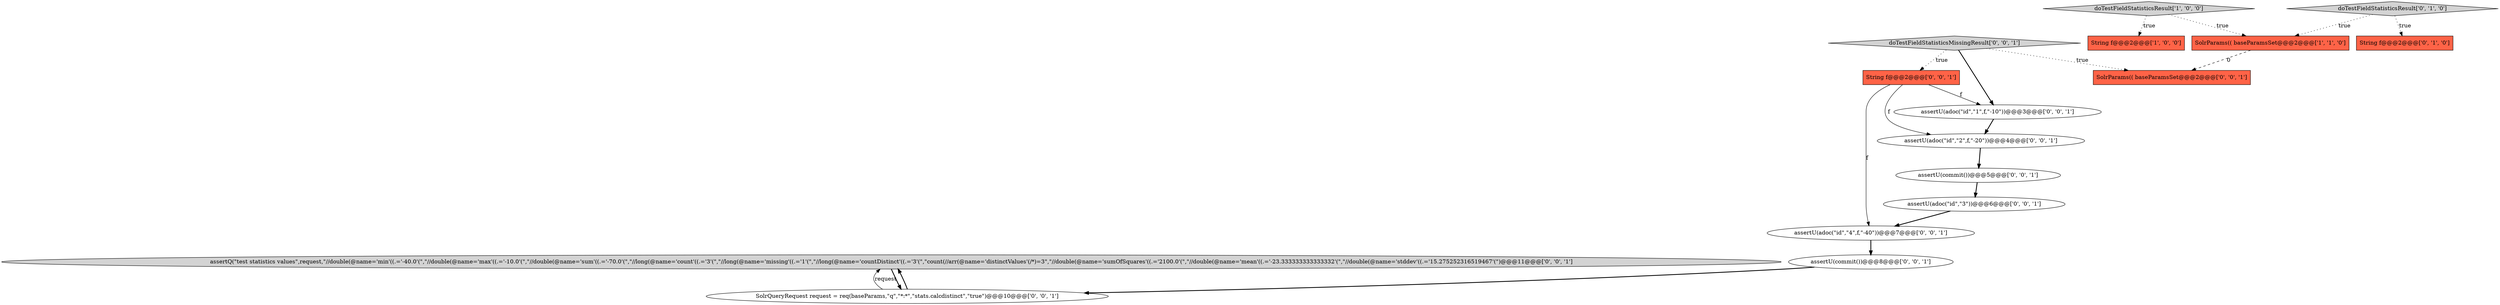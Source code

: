digraph {
10 [style = filled, label = "assertQ(\"test statistics values\",request,\"//double(@name='min'((.='-40.0'(\",\"//double(@name='max'((.='-10.0'(\",\"//double(@name='sum'((.='-70.0'(\",\"//long(@name='count'((.='3'(\",\"//long(@name='missing'((.='1'(\",\"//long(@name='countDistinct'((.='3'(\",\"count(//arr(@name='distinctValues'(/*)=3\",\"//double(@name='sumOfSquares'((.='2100.0'(\",\"//double(@name='mean'((.='-23.333333333333332'(\",\"//double(@name='stddev'((.='15.275252316519467'(\")@@@11@@@['0', '0', '1']", fillcolor = lightgray, shape = ellipse image = "AAA0AAABBB3BBB"];
12 [style = filled, label = "SolrParams(( baseParamsSet@@@2@@@['0', '0', '1']", fillcolor = tomato, shape = box image = "AAA0AAABBB3BBB"];
15 [style = filled, label = "assertU(commit())@@@5@@@['0', '0', '1']", fillcolor = white, shape = ellipse image = "AAA0AAABBB3BBB"];
2 [style = filled, label = "doTestFieldStatisticsResult['1', '0', '0']", fillcolor = lightgray, shape = diamond image = "AAA0AAABBB1BBB"];
0 [style = filled, label = "String f@@@2@@@['1', '0', '0']", fillcolor = tomato, shape = box image = "AAA0AAABBB1BBB"];
4 [style = filled, label = "String f@@@2@@@['0', '1', '0']", fillcolor = tomato, shape = box image = "AAA0AAABBB2BBB"];
1 [style = filled, label = "SolrParams(( baseParamsSet@@@2@@@['1', '1', '0']", fillcolor = tomato, shape = box image = "AAA0AAABBB1BBB"];
3 [style = filled, label = "doTestFieldStatisticsResult['0', '1', '0']", fillcolor = lightgray, shape = diamond image = "AAA0AAABBB2BBB"];
8 [style = filled, label = "assertU(adoc(\"id\",\"1\",f,\"-10\"))@@@3@@@['0', '0', '1']", fillcolor = white, shape = ellipse image = "AAA0AAABBB3BBB"];
6 [style = filled, label = "String f@@@2@@@['0', '0', '1']", fillcolor = tomato, shape = box image = "AAA0AAABBB3BBB"];
7 [style = filled, label = "SolrQueryRequest request = req(baseParams,\"q\",\"*:*\",\"stats.calcdistinct\",\"true\")@@@10@@@['0', '0', '1']", fillcolor = white, shape = ellipse image = "AAA0AAABBB3BBB"];
9 [style = filled, label = "assertU(adoc(\"id\",\"4\",f,\"-40\"))@@@7@@@['0', '0', '1']", fillcolor = white, shape = ellipse image = "AAA0AAABBB3BBB"];
14 [style = filled, label = "assertU(commit())@@@8@@@['0', '0', '1']", fillcolor = white, shape = ellipse image = "AAA0AAABBB3BBB"];
11 [style = filled, label = "doTestFieldStatisticsMissingResult['0', '0', '1']", fillcolor = lightgray, shape = diamond image = "AAA0AAABBB3BBB"];
5 [style = filled, label = "assertU(adoc(\"id\",\"3\"))@@@6@@@['0', '0', '1']", fillcolor = white, shape = ellipse image = "AAA0AAABBB3BBB"];
13 [style = filled, label = "assertU(adoc(\"id\",\"2\",f,\"-20\"))@@@4@@@['0', '0', '1']", fillcolor = white, shape = ellipse image = "AAA0AAABBB3BBB"];
2->1 [style = dotted, label="true"];
10->7 [style = bold, label=""];
14->7 [style = bold, label=""];
2->0 [style = dotted, label="true"];
13->15 [style = bold, label=""];
3->4 [style = dotted, label="true"];
9->14 [style = bold, label=""];
6->8 [style = solid, label="f"];
5->9 [style = bold, label=""];
11->8 [style = bold, label=""];
11->6 [style = dotted, label="true"];
11->12 [style = dotted, label="true"];
15->5 [style = bold, label=""];
1->12 [style = dashed, label="0"];
3->1 [style = dotted, label="true"];
7->10 [style = bold, label=""];
8->13 [style = bold, label=""];
6->9 [style = solid, label="f"];
6->13 [style = solid, label="f"];
7->10 [style = solid, label="request"];
}
